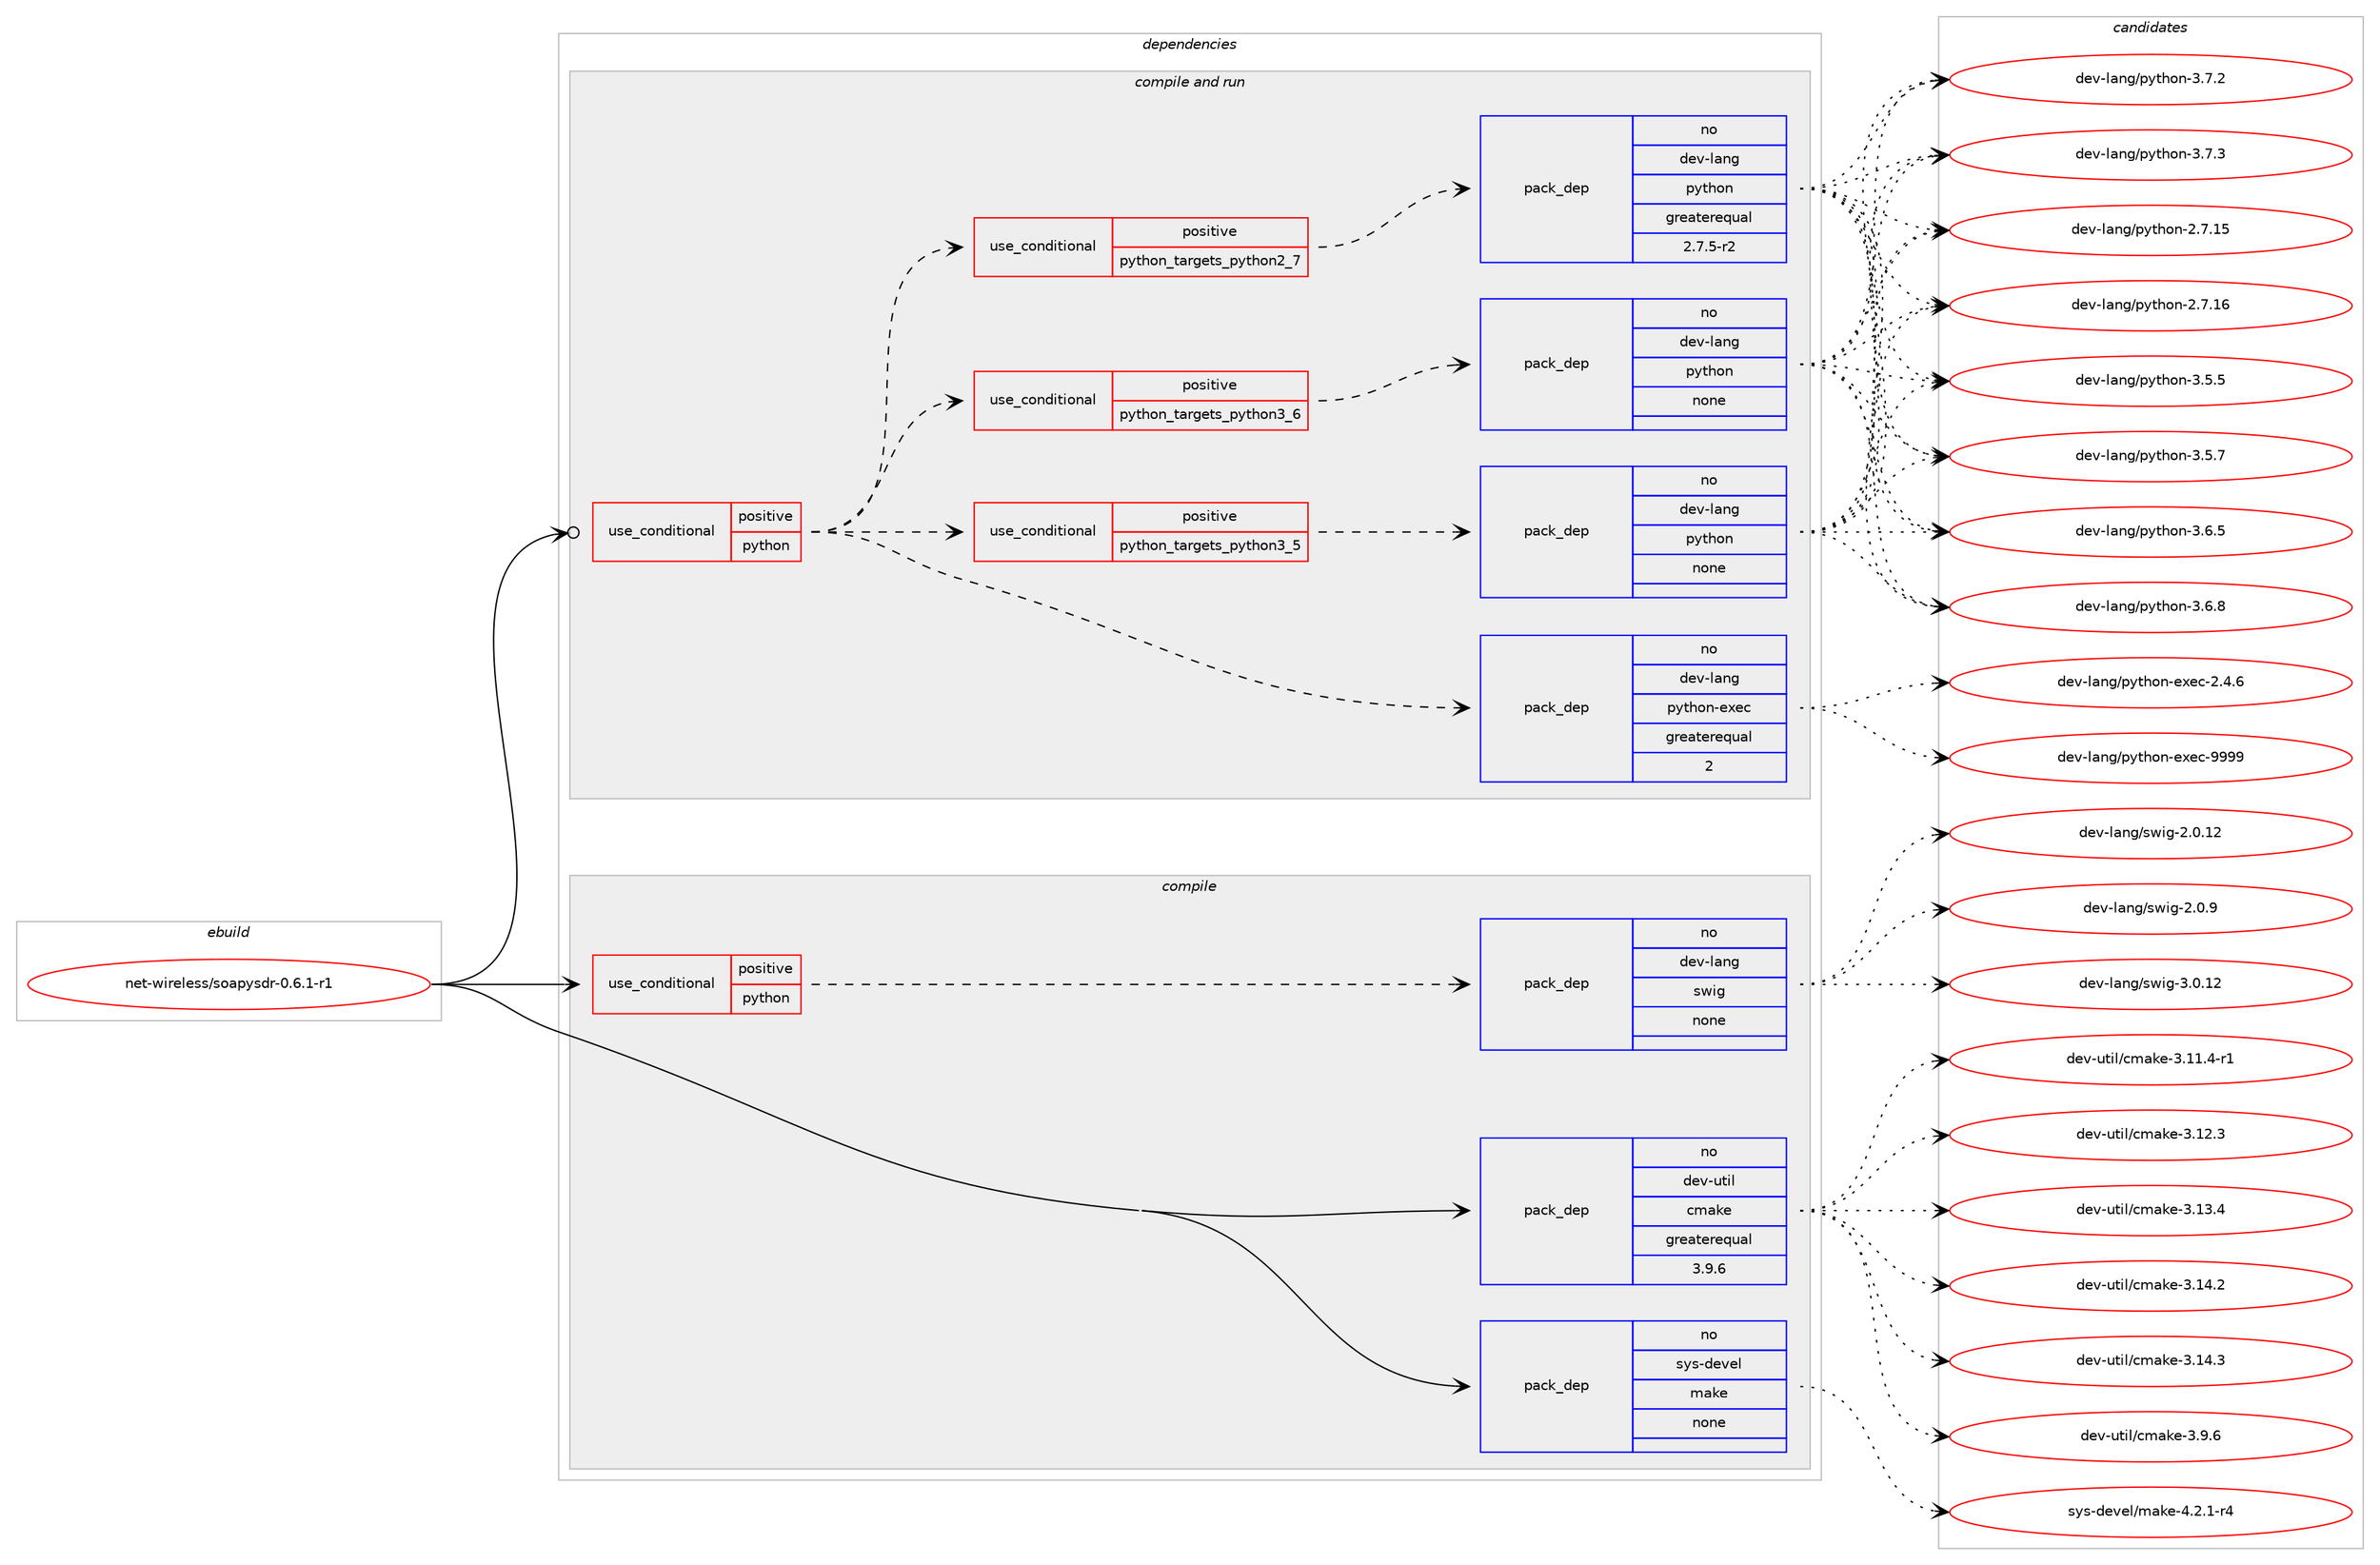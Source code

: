 digraph prolog {

# *************
# Graph options
# *************

newrank=true;
concentrate=true;
compound=true;
graph [rankdir=LR,fontname=Helvetica,fontsize=10,ranksep=1.5];#, ranksep=2.5, nodesep=0.2];
edge  [arrowhead=vee];
node  [fontname=Helvetica,fontsize=10];

# **********
# The ebuild
# **********

subgraph cluster_leftcol {
color=gray;
rank=same;
label=<<i>ebuild</i>>;
id [label="net-wireless/soapysdr-0.6.1-r1", color=red, width=4, href="../net-wireless/soapysdr-0.6.1-r1.svg"];
}

# ****************
# The dependencies
# ****************

subgraph cluster_midcol {
color=gray;
label=<<i>dependencies</i>>;
subgraph cluster_compile {
fillcolor="#eeeeee";
style=filled;
label=<<i>compile</i>>;
subgraph cond1005 {
dependency4043 [label=<<TABLE BORDER="0" CELLBORDER="1" CELLSPACING="0" CELLPADDING="4"><TR><TD ROWSPAN="3" CELLPADDING="10">use_conditional</TD></TR><TR><TD>positive</TD></TR><TR><TD>python</TD></TR></TABLE>>, shape=none, color=red];
subgraph pack2978 {
dependency4044 [label=<<TABLE BORDER="0" CELLBORDER="1" CELLSPACING="0" CELLPADDING="4" WIDTH="220"><TR><TD ROWSPAN="6" CELLPADDING="30">pack_dep</TD></TR><TR><TD WIDTH="110">no</TD></TR><TR><TD>dev-lang</TD></TR><TR><TD>swig</TD></TR><TR><TD>none</TD></TR><TR><TD></TD></TR></TABLE>>, shape=none, color=blue];
}
dependency4043:e -> dependency4044:w [weight=20,style="dashed",arrowhead="vee"];
}
id:e -> dependency4043:w [weight=20,style="solid",arrowhead="vee"];
subgraph pack2979 {
dependency4045 [label=<<TABLE BORDER="0" CELLBORDER="1" CELLSPACING="0" CELLPADDING="4" WIDTH="220"><TR><TD ROWSPAN="6" CELLPADDING="30">pack_dep</TD></TR><TR><TD WIDTH="110">no</TD></TR><TR><TD>dev-util</TD></TR><TR><TD>cmake</TD></TR><TR><TD>greaterequal</TD></TR><TR><TD>3.9.6</TD></TR></TABLE>>, shape=none, color=blue];
}
id:e -> dependency4045:w [weight=20,style="solid",arrowhead="vee"];
subgraph pack2980 {
dependency4046 [label=<<TABLE BORDER="0" CELLBORDER="1" CELLSPACING="0" CELLPADDING="4" WIDTH="220"><TR><TD ROWSPAN="6" CELLPADDING="30">pack_dep</TD></TR><TR><TD WIDTH="110">no</TD></TR><TR><TD>sys-devel</TD></TR><TR><TD>make</TD></TR><TR><TD>none</TD></TR><TR><TD></TD></TR></TABLE>>, shape=none, color=blue];
}
id:e -> dependency4046:w [weight=20,style="solid",arrowhead="vee"];
}
subgraph cluster_compileandrun {
fillcolor="#eeeeee";
style=filled;
label=<<i>compile and run</i>>;
subgraph cond1006 {
dependency4047 [label=<<TABLE BORDER="0" CELLBORDER="1" CELLSPACING="0" CELLPADDING="4"><TR><TD ROWSPAN="3" CELLPADDING="10">use_conditional</TD></TR><TR><TD>positive</TD></TR><TR><TD>python</TD></TR></TABLE>>, shape=none, color=red];
subgraph cond1007 {
dependency4048 [label=<<TABLE BORDER="0" CELLBORDER="1" CELLSPACING="0" CELLPADDING="4"><TR><TD ROWSPAN="3" CELLPADDING="10">use_conditional</TD></TR><TR><TD>positive</TD></TR><TR><TD>python_targets_python2_7</TD></TR></TABLE>>, shape=none, color=red];
subgraph pack2981 {
dependency4049 [label=<<TABLE BORDER="0" CELLBORDER="1" CELLSPACING="0" CELLPADDING="4" WIDTH="220"><TR><TD ROWSPAN="6" CELLPADDING="30">pack_dep</TD></TR><TR><TD WIDTH="110">no</TD></TR><TR><TD>dev-lang</TD></TR><TR><TD>python</TD></TR><TR><TD>greaterequal</TD></TR><TR><TD>2.7.5-r2</TD></TR></TABLE>>, shape=none, color=blue];
}
dependency4048:e -> dependency4049:w [weight=20,style="dashed",arrowhead="vee"];
}
dependency4047:e -> dependency4048:w [weight=20,style="dashed",arrowhead="vee"];
subgraph cond1008 {
dependency4050 [label=<<TABLE BORDER="0" CELLBORDER="1" CELLSPACING="0" CELLPADDING="4"><TR><TD ROWSPAN="3" CELLPADDING="10">use_conditional</TD></TR><TR><TD>positive</TD></TR><TR><TD>python_targets_python3_5</TD></TR></TABLE>>, shape=none, color=red];
subgraph pack2982 {
dependency4051 [label=<<TABLE BORDER="0" CELLBORDER="1" CELLSPACING="0" CELLPADDING="4" WIDTH="220"><TR><TD ROWSPAN="6" CELLPADDING="30">pack_dep</TD></TR><TR><TD WIDTH="110">no</TD></TR><TR><TD>dev-lang</TD></TR><TR><TD>python</TD></TR><TR><TD>none</TD></TR><TR><TD></TD></TR></TABLE>>, shape=none, color=blue];
}
dependency4050:e -> dependency4051:w [weight=20,style="dashed",arrowhead="vee"];
}
dependency4047:e -> dependency4050:w [weight=20,style="dashed",arrowhead="vee"];
subgraph cond1009 {
dependency4052 [label=<<TABLE BORDER="0" CELLBORDER="1" CELLSPACING="0" CELLPADDING="4"><TR><TD ROWSPAN="3" CELLPADDING="10">use_conditional</TD></TR><TR><TD>positive</TD></TR><TR><TD>python_targets_python3_6</TD></TR></TABLE>>, shape=none, color=red];
subgraph pack2983 {
dependency4053 [label=<<TABLE BORDER="0" CELLBORDER="1" CELLSPACING="0" CELLPADDING="4" WIDTH="220"><TR><TD ROWSPAN="6" CELLPADDING="30">pack_dep</TD></TR><TR><TD WIDTH="110">no</TD></TR><TR><TD>dev-lang</TD></TR><TR><TD>python</TD></TR><TR><TD>none</TD></TR><TR><TD></TD></TR></TABLE>>, shape=none, color=blue];
}
dependency4052:e -> dependency4053:w [weight=20,style="dashed",arrowhead="vee"];
}
dependency4047:e -> dependency4052:w [weight=20,style="dashed",arrowhead="vee"];
subgraph pack2984 {
dependency4054 [label=<<TABLE BORDER="0" CELLBORDER="1" CELLSPACING="0" CELLPADDING="4" WIDTH="220"><TR><TD ROWSPAN="6" CELLPADDING="30">pack_dep</TD></TR><TR><TD WIDTH="110">no</TD></TR><TR><TD>dev-lang</TD></TR><TR><TD>python-exec</TD></TR><TR><TD>greaterequal</TD></TR><TR><TD>2</TD></TR></TABLE>>, shape=none, color=blue];
}
dependency4047:e -> dependency4054:w [weight=20,style="dashed",arrowhead="vee"];
}
id:e -> dependency4047:w [weight=20,style="solid",arrowhead="odotvee"];
}
subgraph cluster_run {
fillcolor="#eeeeee";
style=filled;
label=<<i>run</i>>;
}
}

# **************
# The candidates
# **************

subgraph cluster_choices {
rank=same;
color=gray;
label=<<i>candidates</i>>;

subgraph choice2978 {
color=black;
nodesep=1;
choice10010111845108971101034711511910510345504648464950 [label="dev-lang/swig-2.0.12", color=red, width=4,href="../dev-lang/swig-2.0.12.svg"];
choice100101118451089711010347115119105103455046484657 [label="dev-lang/swig-2.0.9", color=red, width=4,href="../dev-lang/swig-2.0.9.svg"];
choice10010111845108971101034711511910510345514648464950 [label="dev-lang/swig-3.0.12", color=red, width=4,href="../dev-lang/swig-3.0.12.svg"];
dependency4044:e -> choice10010111845108971101034711511910510345504648464950:w [style=dotted,weight="100"];
dependency4044:e -> choice100101118451089711010347115119105103455046484657:w [style=dotted,weight="100"];
dependency4044:e -> choice10010111845108971101034711511910510345514648464950:w [style=dotted,weight="100"];
}
subgraph choice2979 {
color=black;
nodesep=1;
choice10010111845117116105108479910997107101455146494946524511449 [label="dev-util/cmake-3.11.4-r1", color=red, width=4,href="../dev-util/cmake-3.11.4-r1.svg"];
choice1001011184511711610510847991099710710145514649504651 [label="dev-util/cmake-3.12.3", color=red, width=4,href="../dev-util/cmake-3.12.3.svg"];
choice1001011184511711610510847991099710710145514649514652 [label="dev-util/cmake-3.13.4", color=red, width=4,href="../dev-util/cmake-3.13.4.svg"];
choice1001011184511711610510847991099710710145514649524650 [label="dev-util/cmake-3.14.2", color=red, width=4,href="../dev-util/cmake-3.14.2.svg"];
choice1001011184511711610510847991099710710145514649524651 [label="dev-util/cmake-3.14.3", color=red, width=4,href="../dev-util/cmake-3.14.3.svg"];
choice10010111845117116105108479910997107101455146574654 [label="dev-util/cmake-3.9.6", color=red, width=4,href="../dev-util/cmake-3.9.6.svg"];
dependency4045:e -> choice10010111845117116105108479910997107101455146494946524511449:w [style=dotted,weight="100"];
dependency4045:e -> choice1001011184511711610510847991099710710145514649504651:w [style=dotted,weight="100"];
dependency4045:e -> choice1001011184511711610510847991099710710145514649514652:w [style=dotted,weight="100"];
dependency4045:e -> choice1001011184511711610510847991099710710145514649524650:w [style=dotted,weight="100"];
dependency4045:e -> choice1001011184511711610510847991099710710145514649524651:w [style=dotted,weight="100"];
dependency4045:e -> choice10010111845117116105108479910997107101455146574654:w [style=dotted,weight="100"];
}
subgraph choice2980 {
color=black;
nodesep=1;
choice1151211154510010111810110847109971071014552465046494511452 [label="sys-devel/make-4.2.1-r4", color=red, width=4,href="../sys-devel/make-4.2.1-r4.svg"];
dependency4046:e -> choice1151211154510010111810110847109971071014552465046494511452:w [style=dotted,weight="100"];
}
subgraph choice2981 {
color=black;
nodesep=1;
choice10010111845108971101034711212111610411111045504655464953 [label="dev-lang/python-2.7.15", color=red, width=4,href="../dev-lang/python-2.7.15.svg"];
choice10010111845108971101034711212111610411111045504655464954 [label="dev-lang/python-2.7.16", color=red, width=4,href="../dev-lang/python-2.7.16.svg"];
choice100101118451089711010347112121116104111110455146534653 [label="dev-lang/python-3.5.5", color=red, width=4,href="../dev-lang/python-3.5.5.svg"];
choice100101118451089711010347112121116104111110455146534655 [label="dev-lang/python-3.5.7", color=red, width=4,href="../dev-lang/python-3.5.7.svg"];
choice100101118451089711010347112121116104111110455146544653 [label="dev-lang/python-3.6.5", color=red, width=4,href="../dev-lang/python-3.6.5.svg"];
choice100101118451089711010347112121116104111110455146544656 [label="dev-lang/python-3.6.8", color=red, width=4,href="../dev-lang/python-3.6.8.svg"];
choice100101118451089711010347112121116104111110455146554650 [label="dev-lang/python-3.7.2", color=red, width=4,href="../dev-lang/python-3.7.2.svg"];
choice100101118451089711010347112121116104111110455146554651 [label="dev-lang/python-3.7.3", color=red, width=4,href="../dev-lang/python-3.7.3.svg"];
dependency4049:e -> choice10010111845108971101034711212111610411111045504655464953:w [style=dotted,weight="100"];
dependency4049:e -> choice10010111845108971101034711212111610411111045504655464954:w [style=dotted,weight="100"];
dependency4049:e -> choice100101118451089711010347112121116104111110455146534653:w [style=dotted,weight="100"];
dependency4049:e -> choice100101118451089711010347112121116104111110455146534655:w [style=dotted,weight="100"];
dependency4049:e -> choice100101118451089711010347112121116104111110455146544653:w [style=dotted,weight="100"];
dependency4049:e -> choice100101118451089711010347112121116104111110455146544656:w [style=dotted,weight="100"];
dependency4049:e -> choice100101118451089711010347112121116104111110455146554650:w [style=dotted,weight="100"];
dependency4049:e -> choice100101118451089711010347112121116104111110455146554651:w [style=dotted,weight="100"];
}
subgraph choice2982 {
color=black;
nodesep=1;
choice10010111845108971101034711212111610411111045504655464953 [label="dev-lang/python-2.7.15", color=red, width=4,href="../dev-lang/python-2.7.15.svg"];
choice10010111845108971101034711212111610411111045504655464954 [label="dev-lang/python-2.7.16", color=red, width=4,href="../dev-lang/python-2.7.16.svg"];
choice100101118451089711010347112121116104111110455146534653 [label="dev-lang/python-3.5.5", color=red, width=4,href="../dev-lang/python-3.5.5.svg"];
choice100101118451089711010347112121116104111110455146534655 [label="dev-lang/python-3.5.7", color=red, width=4,href="../dev-lang/python-3.5.7.svg"];
choice100101118451089711010347112121116104111110455146544653 [label="dev-lang/python-3.6.5", color=red, width=4,href="../dev-lang/python-3.6.5.svg"];
choice100101118451089711010347112121116104111110455146544656 [label="dev-lang/python-3.6.8", color=red, width=4,href="../dev-lang/python-3.6.8.svg"];
choice100101118451089711010347112121116104111110455146554650 [label="dev-lang/python-3.7.2", color=red, width=4,href="../dev-lang/python-3.7.2.svg"];
choice100101118451089711010347112121116104111110455146554651 [label="dev-lang/python-3.7.3", color=red, width=4,href="../dev-lang/python-3.7.3.svg"];
dependency4051:e -> choice10010111845108971101034711212111610411111045504655464953:w [style=dotted,weight="100"];
dependency4051:e -> choice10010111845108971101034711212111610411111045504655464954:w [style=dotted,weight="100"];
dependency4051:e -> choice100101118451089711010347112121116104111110455146534653:w [style=dotted,weight="100"];
dependency4051:e -> choice100101118451089711010347112121116104111110455146534655:w [style=dotted,weight="100"];
dependency4051:e -> choice100101118451089711010347112121116104111110455146544653:w [style=dotted,weight="100"];
dependency4051:e -> choice100101118451089711010347112121116104111110455146544656:w [style=dotted,weight="100"];
dependency4051:e -> choice100101118451089711010347112121116104111110455146554650:w [style=dotted,weight="100"];
dependency4051:e -> choice100101118451089711010347112121116104111110455146554651:w [style=dotted,weight="100"];
}
subgraph choice2983 {
color=black;
nodesep=1;
choice10010111845108971101034711212111610411111045504655464953 [label="dev-lang/python-2.7.15", color=red, width=4,href="../dev-lang/python-2.7.15.svg"];
choice10010111845108971101034711212111610411111045504655464954 [label="dev-lang/python-2.7.16", color=red, width=4,href="../dev-lang/python-2.7.16.svg"];
choice100101118451089711010347112121116104111110455146534653 [label="dev-lang/python-3.5.5", color=red, width=4,href="../dev-lang/python-3.5.5.svg"];
choice100101118451089711010347112121116104111110455146534655 [label="dev-lang/python-3.5.7", color=red, width=4,href="../dev-lang/python-3.5.7.svg"];
choice100101118451089711010347112121116104111110455146544653 [label="dev-lang/python-3.6.5", color=red, width=4,href="../dev-lang/python-3.6.5.svg"];
choice100101118451089711010347112121116104111110455146544656 [label="dev-lang/python-3.6.8", color=red, width=4,href="../dev-lang/python-3.6.8.svg"];
choice100101118451089711010347112121116104111110455146554650 [label="dev-lang/python-3.7.2", color=red, width=4,href="../dev-lang/python-3.7.2.svg"];
choice100101118451089711010347112121116104111110455146554651 [label="dev-lang/python-3.7.3", color=red, width=4,href="../dev-lang/python-3.7.3.svg"];
dependency4053:e -> choice10010111845108971101034711212111610411111045504655464953:w [style=dotted,weight="100"];
dependency4053:e -> choice10010111845108971101034711212111610411111045504655464954:w [style=dotted,weight="100"];
dependency4053:e -> choice100101118451089711010347112121116104111110455146534653:w [style=dotted,weight="100"];
dependency4053:e -> choice100101118451089711010347112121116104111110455146534655:w [style=dotted,weight="100"];
dependency4053:e -> choice100101118451089711010347112121116104111110455146544653:w [style=dotted,weight="100"];
dependency4053:e -> choice100101118451089711010347112121116104111110455146544656:w [style=dotted,weight="100"];
dependency4053:e -> choice100101118451089711010347112121116104111110455146554650:w [style=dotted,weight="100"];
dependency4053:e -> choice100101118451089711010347112121116104111110455146554651:w [style=dotted,weight="100"];
}
subgraph choice2984 {
color=black;
nodesep=1;
choice1001011184510897110103471121211161041111104510112010199455046524654 [label="dev-lang/python-exec-2.4.6", color=red, width=4,href="../dev-lang/python-exec-2.4.6.svg"];
choice10010111845108971101034711212111610411111045101120101994557575757 [label="dev-lang/python-exec-9999", color=red, width=4,href="../dev-lang/python-exec-9999.svg"];
dependency4054:e -> choice1001011184510897110103471121211161041111104510112010199455046524654:w [style=dotted,weight="100"];
dependency4054:e -> choice10010111845108971101034711212111610411111045101120101994557575757:w [style=dotted,weight="100"];
}
}

}
